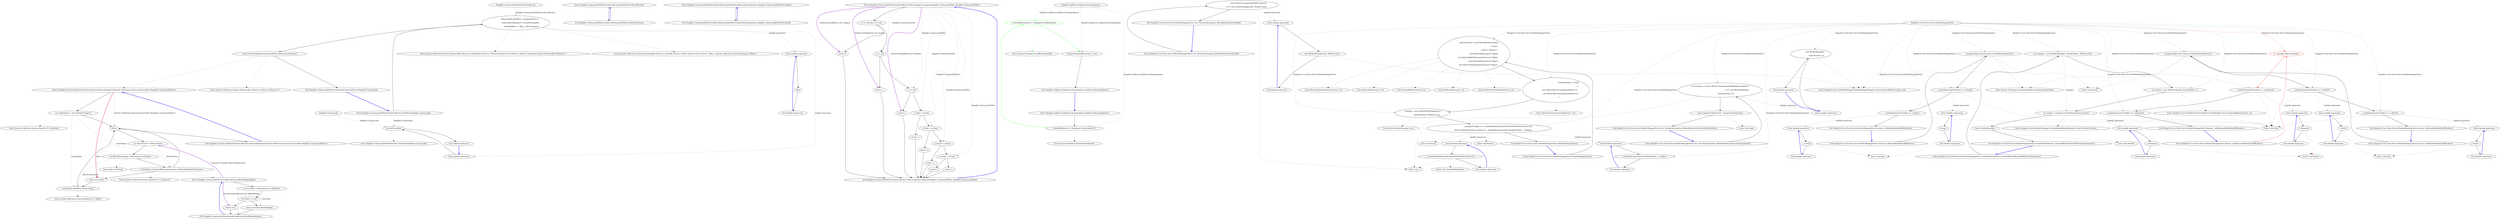 digraph  {
n54 [label="Hangfire.Common.JobFilterProviderCollection", span=""];
n55 [label="Hangfire.Common.Job", span=""];
n0 [cluster="Hangfire.Common.JobFilterProviderCollection.JobFilterProviderCollection()", label="Entry Hangfire.Common.JobFilterProviderCollection.JobFilterProviderCollection()", span="34-34"];
n1 [cluster="Hangfire.Common.JobFilterProviderCollection.JobFilterProviderCollection()", label="Exit Hangfire.Common.JobFilterProviderCollection.JobFilterProviderCollection()", span="34-34"];
n2 [cluster="Hangfire.Common.JobFilterProviderCollection.JobFilterProviderCollection(params Hangfire.Common.IJobFilterProvider[])", label="Entry Hangfire.Common.JobFilterProviderCollection.JobFilterProviderCollection(params Hangfire.Common.IJobFilterProvider[])", span="38-38"];
n3 [cluster="Hangfire.Common.JobFilterProviderCollection.JobFilterProviderCollection(params Hangfire.Common.IJobFilterProvider[])", label="Exit Hangfire.Common.JobFilterProviderCollection.JobFilterProviderCollection(params Hangfire.Common.IJobFilterProvider[])", span="38-38"];
n4 [cluster="Hangfire.Common.JobFilterProviderCollection.GetFilters(Hangfire.Common.Job)", label="Entry Hangfire.Common.JobFilterProviderCollection.GetFilters(Hangfire.Common.Job)", span="48-48"];
n5 [cluster="Hangfire.Common.JobFilterProviderCollection.GetFilters(Hangfire.Common.Job)", label="IEnumerable<JobFilter> combinedFilters =\r\n                Items.SelectMany(fp => fp.GetFilters(job))\r\n                    .OrderBy(filter => filter, _filterComparer)", span="50-52"];
n13 [cluster="lambda expression", label="fp.GetFilters(job)", span="51-51"];
n6 [cluster="Hangfire.Common.JobFilterProviderCollection.GetFilters(Hangfire.Common.Job)", label="return RemoveDuplicates(combinedFilters.Reverse()).Reverse();", span="55-55"];
n8 [cluster="System.Collections.Generic.IEnumerable<TSource>.SelectMany<TSource, TResult>(System.Func<TSource, System.Collections.Generic.IEnumerable<TResult>>)", label="Entry System.Collections.Generic.IEnumerable<TSource>.SelectMany<TSource, TResult>(System.Func<TSource, System.Collections.Generic.IEnumerable<TResult>>)", span="0-0"];
n9 [cluster="System.Collections.Generic.IEnumerable<TSource>.OrderBy<TSource, TKey>(System.Func<TSource, TKey>, System.Collections.Generic.IComparer<TKey>)", label="Entry System.Collections.Generic.IEnumerable<TSource>.OrderBy<TSource, TKey>(System.Func<TSource, TKey>, System.Collections.Generic.IComparer<TKey>)", span="0-0"];
n12 [cluster="lambda expression", label="Entry lambda expression", span="51-51"];
n16 [cluster="lambda expression", label="Entry lambda expression", span="52-52"];
n7 [cluster="Hangfire.Common.JobFilterProviderCollection.GetFilters(Hangfire.Common.Job)", label="Exit Hangfire.Common.JobFilterProviderCollection.GetFilters(Hangfire.Common.Job)", span="48-48"];
n10 [cluster="System.Collections.Generic.IEnumerable<TSource>.Reverse<TSource>()", label="Entry System.Collections.Generic.IEnumerable<TSource>.Reverse<TSource>()", span="0-0"];
n11 [cluster="Hangfire.Common.JobFilterProviderCollection.RemoveDuplicates(System.Collections.Generic.IEnumerable<Hangfire.Common.JobFilter>)", label="Entry Hangfire.Common.JobFilterProviderCollection.RemoveDuplicates(System.Collections.Generic.IEnumerable<Hangfire.Common.JobFilter>)", span="58-58"];
n14 [cluster="lambda expression", label="Exit lambda expression", span="51-51"];
n15 [cluster="Hangfire.Common.IJobFilterProvider.GetFilters(Hangfire.Common.Job)", label="Entry Hangfire.Common.IJobFilterProvider.GetFilters(Hangfire.Common.Job)", span="32-32"];
n17 [cluster="lambda expression", label=filter, span="52-52"];
n18 [cluster="lambda expression", label="Exit lambda expression", span="52-52"];
n19 [cluster="Hangfire.Common.JobFilterProviderCollection.RemoveDuplicates(System.Collections.Generic.IEnumerable<Hangfire.Common.JobFilter>)", label="var visitedTypes = new HashSet<Type>()", span="61-61"];
n24 [cluster="Hangfire.Common.JobFilterProviderCollection.RemoveDuplicates(System.Collections.Generic.IEnumerable<Hangfire.Common.JobFilter>)", label="yield return filter;", span="70-70"];
n20 [cluster="Hangfire.Common.JobFilterProviderCollection.RemoveDuplicates(System.Collections.Generic.IEnumerable<Hangfire.Common.JobFilter>)", label=filters, span="63-63"];
n27 [cluster="System.Collections.Generic.HashSet<T>.HashSet()", label="Entry System.Collections.Generic.HashSet<T>.HashSet()", span="0-0"];
n23 [cluster="Hangfire.Common.JobFilterProviderCollection.RemoveDuplicates(System.Collections.Generic.IEnumerable<Hangfire.Common.JobFilter>)", label="!visitedTypes.Contains(filterInstanceType) || AllowMultiple(filterInstance)", span="68-68"];
n25 [cluster="Hangfire.Common.JobFilterProviderCollection.RemoveDuplicates(System.Collections.Generic.IEnumerable<Hangfire.Common.JobFilter>)", label="visitedTypes.Add(filterInstanceType)", span="71-71"];
n21 [cluster="Hangfire.Common.JobFilterProviderCollection.RemoveDuplicates(System.Collections.Generic.IEnumerable<Hangfire.Common.JobFilter>)", label="var filterInstance = filter.Instance", span="65-65"];
n26 [cluster="Hangfire.Common.JobFilterProviderCollection.RemoveDuplicates(System.Collections.Generic.IEnumerable<Hangfire.Common.JobFilter>)", label="Exit Hangfire.Common.JobFilterProviderCollection.RemoveDuplicates(System.Collections.Generic.IEnumerable<Hangfire.Common.JobFilter>)", span="58-58"];
n22 [cluster="Hangfire.Common.JobFilterProviderCollection.RemoveDuplicates(System.Collections.Generic.IEnumerable<Hangfire.Common.JobFilter>)", label="var filterInstanceType = filterInstance.GetType()", span="66-66"];
n28 [cluster="object.GetType()", label="Entry object.GetType()", span="0-0"];
n29 [cluster="System.Collections.Generic.HashSet<T>.Contains(T)", label="Entry System.Collections.Generic.HashSet<T>.Contains(T)", span="0-0"];
n30 [cluster="Hangfire.Common.JobFilterProviderCollection.AllowMultiple(object)", label="Entry Hangfire.Common.JobFilterProviderCollection.AllowMultiple(object)", span="76-76"];
n31 [cluster="System.Collections.Generic.HashSet<T>.Add(T)", label="Entry System.Collections.Generic.HashSet<T>.Add(T)", span="0-0"];
n32 [cluster="Hangfire.Common.JobFilterProviderCollection.AllowMultiple(object)", label="var mvcFilter = filterInstance as IJobFilter", span="78-78"];
n33 [cluster="Hangfire.Common.JobFilterProviderCollection.AllowMultiple(object)", label="mvcFilter == null", span="79-79"];
n35 [cluster="Hangfire.Common.JobFilterProviderCollection.AllowMultiple(object)", label="return mvcFilter.AllowMultiple;", span="84-84"];
n34 [cluster="Hangfire.Common.JobFilterProviderCollection.AllowMultiple(object)", label="return true;", span="81-81"];
n36 [cluster="Hangfire.Common.JobFilterProviderCollection.AllowMultiple(object)", label="Exit Hangfire.Common.JobFilterProviderCollection.AllowMultiple(object)", span="76-76"];
n37 [cluster="Hangfire.Common.JobFilterProviderCollection.FilterComparer.Compare(Hangfire.Common.JobFilter, Hangfire.Common.JobFilter)", label="Entry Hangfire.Common.JobFilterProviderCollection.FilterComparer.Compare(Hangfire.Common.JobFilter, Hangfire.Common.JobFilter)", span="89-89"];
n38 [cluster="Hangfire.Common.JobFilterProviderCollection.FilterComparer.Compare(Hangfire.Common.JobFilter, Hangfire.Common.JobFilter)", label="x == null && y == null", span="92-92"];
n40 [cluster="Hangfire.Common.JobFilterProviderCollection.FilterComparer.Compare(Hangfire.Common.JobFilter, Hangfire.Common.JobFilter)", label="x == null", span="96-96"];
n42 [cluster="Hangfire.Common.JobFilterProviderCollection.FilterComparer.Compare(Hangfire.Common.JobFilter, Hangfire.Common.JobFilter)", label="y == null", span="100-100"];
n44 [cluster="Hangfire.Common.JobFilterProviderCollection.FilterComparer.Compare(Hangfire.Common.JobFilter, Hangfire.Common.JobFilter)", label="x.Order < y.Order", span="107-107"];
n46 [cluster="Hangfire.Common.JobFilterProviderCollection.FilterComparer.Compare(Hangfire.Common.JobFilter, Hangfire.Common.JobFilter)", label="x.Order > y.Order", span="111-111"];
n48 [cluster="Hangfire.Common.JobFilterProviderCollection.FilterComparer.Compare(Hangfire.Common.JobFilter, Hangfire.Common.JobFilter)", label="x.Scope < y.Scope", span="118-118"];
n50 [cluster="Hangfire.Common.JobFilterProviderCollection.FilterComparer.Compare(Hangfire.Common.JobFilter, Hangfire.Common.JobFilter)", label="x.Scope > y.Scope", span="122-122"];
n39 [cluster="Hangfire.Common.JobFilterProviderCollection.FilterComparer.Compare(Hangfire.Common.JobFilter, Hangfire.Common.JobFilter)", label="return 0;", span="94-94"];
n41 [cluster="Hangfire.Common.JobFilterProviderCollection.FilterComparer.Compare(Hangfire.Common.JobFilter, Hangfire.Common.JobFilter)", label="return -1;", span="98-98"];
n43 [cluster="Hangfire.Common.JobFilterProviderCollection.FilterComparer.Compare(Hangfire.Common.JobFilter, Hangfire.Common.JobFilter)", label="return 1;", span="102-102"];
n45 [cluster="Hangfire.Common.JobFilterProviderCollection.FilterComparer.Compare(Hangfire.Common.JobFilter, Hangfire.Common.JobFilter)", label="return -1;", span="109-109"];
n47 [cluster="Hangfire.Common.JobFilterProviderCollection.FilterComparer.Compare(Hangfire.Common.JobFilter, Hangfire.Common.JobFilter)", label="return 1;", span="113-113"];
n49 [cluster="Hangfire.Common.JobFilterProviderCollection.FilterComparer.Compare(Hangfire.Common.JobFilter, Hangfire.Common.JobFilter)", label="return -1;", span="120-120"];
n51 [cluster="Hangfire.Common.JobFilterProviderCollection.FilterComparer.Compare(Hangfire.Common.JobFilter, Hangfire.Common.JobFilter)", label="return 1;", span="124-124"];
n52 [cluster="Hangfire.Common.JobFilterProviderCollection.FilterComparer.Compare(Hangfire.Common.JobFilter, Hangfire.Common.JobFilter)", label="return 0;", span="127-127"];
n53 [cluster="Hangfire.Common.JobFilterProviderCollection.FilterComparer.Compare(Hangfire.Common.JobFilter, Hangfire.Common.JobFilter)", label="Exit Hangfire.Common.JobFilterProviderCollection.FilterComparer.Compare(Hangfire.Common.JobFilter, Hangfire.Common.JobFilter)", span="89-89"];
d2 [cluster="HangFire.SqlServer.SqlServerStorageOptions.SqlServerStorageOptions()", color=green, community=0, label="0: InvisibilityTimeout = TimeSpan.FromMinutes(5)", span="27-27"];
d7 [label="HangFire.SqlServer.SqlServerStorageOptions", span=""];
d1 [cluster="HangFire.SqlServer.SqlServerStorageOptions.SqlServerStorageOptions()", label="QueuePollInterval = TimeSpan.FromSeconds(15)", span="26-26"];
d3 [cluster="HangFire.SqlServer.SqlServerStorageOptions.SqlServerStorageOptions()", label="PrepareSchemaIfNecessary = true", span="29-29"];
d6 [cluster="System.TimeSpan.FromMinutes(double)", label="Entry System.TimeSpan.FromMinutes(double)", span="0-0"];
d0 [cluster="HangFire.SqlServer.SqlServerStorageOptions.SqlServerStorageOptions()", label="Entry HangFire.SqlServer.SqlServerStorageOptions.SqlServerStorageOptions()", span="24-24"];
d5 [cluster="System.TimeSpan.FromSeconds(double)", label="Entry System.TimeSpan.FromSeconds(double)", span="0-0"];
d4 [cluster="HangFire.SqlServer.SqlServerStorageOptions.SqlServerStorageOptions()", label="Exit HangFire.SqlServer.SqlServerStorageOptions.SqlServerStorageOptions()", span="24-24"];
m0_10 [cluster="Mock<IStateMachineFactory>.cstr", file="WorkerManagerFacts.cs", label="Entry Mock<IStateMachineFactory>.cstr", span=""];
m0_34 [cluster="Unk.Equal", file="WorkerManagerFacts.cs", label="Entry Unk.Equal", span=""];
m0_47 [cluster="HangFire.Core.Tests.Server.WorkerManagerFacts.Execute_CallsStartMethodOnAllWorkers()", file="WorkerManagerFacts.cs", label="Entry HangFire.Core.Tests.Server.WorkerManagerFacts.Execute_CallsStartMethodOnAllWorkers()", span="70-70"];
m0_48 [cluster="HangFire.Core.Tests.Server.WorkerManagerFacts.Execute_CallsStartMethodOnAllWorkers()", file="WorkerManagerFacts.cs", label="_manager.Object.Execute(new CancellationToken(true))", span="72-72"];
m0_49 [cluster="HangFire.Core.Tests.Server.WorkerManagerFacts.Execute_CallsStartMethodOnAllWorkers()", file="WorkerManagerFacts.cs", label="_workerRunners[0].Verify(x => x.Start())", span="74-74"];
m0_50 [cluster="HangFire.Core.Tests.Server.WorkerManagerFacts.Execute_CallsStartMethodOnAllWorkers()", file="WorkerManagerFacts.cs", label="_workerRunners[1].Verify(x => x.Start())", span="75-75"];
m0_51 [cluster="HangFire.Core.Tests.Server.WorkerManagerFacts.Execute_CallsStartMethodOnAllWorkers()", file="WorkerManagerFacts.cs", label="Exit HangFire.Core.Tests.Server.WorkerManagerFacts.Execute_CallsStartMethodOnAllWorkers()", span="70-70"];
m0_70 [cluster="Unk.Stop", file="WorkerManagerFacts.cs", label="Entry Unk.Stop", span=""];
m0_74 [cluster="HangFire.Core.Tests.Server.WorkerManagerFacts.Dispose_CallsDisposeMethodOnAllWorkers()", file="WorkerManagerFacts.cs", label="Entry HangFire.Core.Tests.Server.WorkerManagerFacts.Dispose_CallsDisposeMethodOnAllWorkers()", span="88-88"];
m0_75 [cluster="HangFire.Core.Tests.Server.WorkerManagerFacts.Dispose_CallsDisposeMethodOnAllWorkers()", color=red, community=0, file="WorkerManagerFacts.cs", label="0: _manager.Object.Dispose()", span="90-90"];
m0_76 [cluster="HangFire.Core.Tests.Server.WorkerManagerFacts.Dispose_CallsDisposeMethodOnAllWorkers()", file="WorkerManagerFacts.cs", label="_workerRunners[0].Verify(x => x.Dispose())", span="92-92"];
m0_77 [cluster="HangFire.Core.Tests.Server.WorkerManagerFacts.Dispose_CallsDisposeMethodOnAllWorkers()", file="WorkerManagerFacts.cs", label="_workerRunners[1].Verify(x => x.Dispose())", span="93-93"];
m0_78 [cluster="HangFire.Core.Tests.Server.WorkerManagerFacts.Dispose_CallsDisposeMethodOnAllWorkers()", file="WorkerManagerFacts.cs", label="Exit HangFire.Core.Tests.Server.WorkerManagerFacts.Dispose_CallsDisposeMethodOnAllWorkers()", span="88-88"];
m0_11 [cluster="Mock<IServerComponentRunner>.cstr", file="WorkerManagerFacts.cs", label="Entry Mock<IServerComponentRunner>.cstr", span=""];
m0_12 [cluster="Mock<WorkerManager>.cstr", file="WorkerManagerFacts.cs", label="Entry Mock<WorkerManager>.cstr", span=""];
m0_0 [cluster="HangFire.Core.Tests.Server.WorkerManagerFacts.WorkerManagerFacts()", file="WorkerManagerFacts.cs", label="Entry HangFire.Core.Tests.Server.WorkerManagerFacts.WorkerManagerFacts()", span="18-18"];
m0_1 [cluster="HangFire.Core.Tests.Server.WorkerManagerFacts.WorkerManagerFacts()", file="WorkerManagerFacts.cs", label="_sharedContext = new SharedWorkerContext(\r\n                ''server'',\r\n                new[] { ''default'' },\r\n                new Mock<JobStorage>().Object,\r\n                new Mock<IJobPerformanceProcess>().Object,\r\n                new Mock<JobActivator>().Object,\r\n                new Mock<IStateMachineFactory>().Object)", span="20-26"];
m0_2 [cluster="HangFire.Core.Tests.Server.WorkerManagerFacts.WorkerManagerFacts()", file="WorkerManagerFacts.cs", label="_workerRunners = new[]\r\n            {\r\n                new Mock<IServerComponentRunner>(), \r\n                new Mock<IServerComponentRunner>()\r\n            }", span="28-32"];
m0_3 [cluster="HangFire.Core.Tests.Server.WorkerManagerFacts.WorkerManagerFacts()", file="WorkerManagerFacts.cs", label="_manager = new Mock<WorkerManager>(\r\n                _sharedContext, WorkerCount)", span="34-35"];
m0_4 [cluster="HangFire.Core.Tests.Server.WorkerManagerFacts.WorkerManagerFacts()", file="WorkerManagerFacts.cs", label="_manager.Setup(x => x.CreateWorkerRunner(It.IsNotNull<WorkerContext>()))\r\n                .Returns((WorkerContext context) => _workerRunners[context.WorkerNumber - 1].Object)", span="37-38"];
m0_5 [cluster="HangFire.Core.Tests.Server.WorkerManagerFacts.WorkerManagerFacts()", file="WorkerManagerFacts.cs", label="Exit HangFire.Core.Tests.Server.WorkerManagerFacts.WorkerManagerFacts()", span="18-18"];
m0_18 [cluster="Unk.>", file="WorkerManagerFacts.cs", label="Entry Unk.>", span=""];
m0_23 [cluster="HangFire.Core.Tests.Server.WorkerManagerFacts.Ctor_ThrowsAnException_WhenSharedContextIsNull()", file="WorkerManagerFacts.cs", label="Entry HangFire.Core.Tests.Server.WorkerManagerFacts.Ctor_ThrowsAnException_WhenSharedContextIsNull()", span="42-42"];
m0_24 [cluster="HangFire.Core.Tests.Server.WorkerManagerFacts.Ctor_ThrowsAnException_WhenSharedContextIsNull()", file="WorkerManagerFacts.cs", label="Assert.Throws<ArgumentNullException>(\r\n                () => new WorkerManager(null, WorkerCount))", span="44-45"];
m0_25 [cluster="HangFire.Core.Tests.Server.WorkerManagerFacts.Ctor_ThrowsAnException_WhenSharedContextIsNull()", file="WorkerManagerFacts.cs", label="Exit HangFire.Core.Tests.Server.WorkerManagerFacts.Ctor_ThrowsAnException_WhenSharedContextIsNull()", span="42-42"];
m0_30 [cluster="HangFire.Core.Tests.Server.WorkerManagerFacts.Ctor_ThrowsAnException_WhenWorkerCountLessOrEqualToZero()", file="WorkerManagerFacts.cs", label="Entry HangFire.Core.Tests.Server.WorkerManagerFacts.Ctor_ThrowsAnException_WhenWorkerCountLessOrEqualToZero()", span="49-49"];
m0_31 [cluster="HangFire.Core.Tests.Server.WorkerManagerFacts.Ctor_ThrowsAnException_WhenWorkerCountLessOrEqualToZero()", file="WorkerManagerFacts.cs", label="var exception = Assert.Throws<ArgumentOutOfRangeException>(\r\n                () => new WorkerManager(\r\n                    _sharedContext, 0))", span="51-53"];
m0_32 [cluster="HangFire.Core.Tests.Server.WorkerManagerFacts.Ctor_ThrowsAnException_WhenWorkerCountLessOrEqualToZero()", file="WorkerManagerFacts.cs", label="Assert.Equal(''workerCount'', exception.ParamName)", span="55-55"];
m0_33 [cluster="HangFire.Core.Tests.Server.WorkerManagerFacts.Ctor_ThrowsAnException_WhenWorkerCountLessOrEqualToZero()", file="WorkerManagerFacts.cs", label="Exit HangFire.Core.Tests.Server.WorkerManagerFacts.Ctor_ThrowsAnException_WhenWorkerCountLessOrEqualToZero()", span="49-49"];
m0_46 [cluster="Unk.NotNull", file="WorkerManagerFacts.cs", label="Entry Unk.NotNull", span=""];
m0_44 [cluster="HangFire.Server.WorkerContext.WorkerContext(HangFire.Server.SharedWorkerContext, int)", file="WorkerManagerFacts.cs", label="Entry HangFire.Server.WorkerContext.WorkerContext(HangFire.Server.SharedWorkerContext, int)", span="27-27"];
m0_13 [cluster="Unk.Setup", file="WorkerManagerFacts.cs", label="Entry Unk.Setup", span=""];
m0_79 [cluster="Unk.Dispose", file="WorkerManagerFacts.cs", label="Entry Unk.Dispose", span=""];
m0_45 [cluster="HangFire.Server.WorkerManager.CreateWorkerRunner(HangFire.Server.WorkerContext)", file="WorkerManagerFacts.cs", label="Entry HangFire.Server.WorkerManager.CreateWorkerRunner(HangFire.Server.WorkerContext)", span="62-62"];
m0_8 [cluster="Mock<IJobPerformanceProcess>.cstr", file="WorkerManagerFacts.cs", label="Entry Mock<IJobPerformanceProcess>.cstr", span=""];
m0_83 [cluster="lambda expression", file="WorkerManagerFacts.cs", label="Entry lambda expression", span="93-93"];
m0_15 [cluster="lambda expression", file="WorkerManagerFacts.cs", label="Entry lambda expression", span="37-37"];
m0_20 [cluster="lambda expression", file="WorkerManagerFacts.cs", label="Entry lambda expression", span="38-38"];
m0_16 [cluster="lambda expression", file="WorkerManagerFacts.cs", label="x.CreateWorkerRunner(It.IsNotNull<WorkerContext>())", span="37-37"];
m0_17 [cluster="lambda expression", file="WorkerManagerFacts.cs", label="Exit lambda expression", span="37-37"];
m0_21 [cluster="lambda expression", file="WorkerManagerFacts.cs", label="_workerRunners[context.WorkerNumber - 1].Object", span="38-38"];
m0_22 [cluster="lambda expression", file="WorkerManagerFacts.cs", label="Exit lambda expression", span="38-38"];
m0_26 [cluster="lambda expression", file="WorkerManagerFacts.cs", label="Entry lambda expression", span="45-45"];
m0_27 [cluster="lambda expression", file="WorkerManagerFacts.cs", label="new WorkerManager(null, WorkerCount)", span="45-45"];
m0_28 [cluster="lambda expression", file="WorkerManagerFacts.cs", label="Exit lambda expression", span="45-45"];
m0_35 [cluster="lambda expression", file="WorkerManagerFacts.cs", label="Entry lambda expression", span="52-53"];
m0_36 [cluster="lambda expression", file="WorkerManagerFacts.cs", label="new WorkerManager(\r\n                    _sharedContext, 0)", span="52-53"];
m0_37 [cluster="lambda expression", file="WorkerManagerFacts.cs", label="Exit lambda expression", span="52-53"];
m0_55 [cluster="lambda expression", file="WorkerManagerFacts.cs", label="Entry lambda expression", span="74-74"];
m0_59 [cluster="lambda expression", file="WorkerManagerFacts.cs", label="Entry lambda expression", span="75-75"];
m0_56 [cluster="lambda expression", file="WorkerManagerFacts.cs", label="x.Start()", span="74-74"];
m0_57 [cluster="lambda expression", file="WorkerManagerFacts.cs", label="Exit lambda expression", span="74-74"];
m0_60 [cluster="lambda expression", file="WorkerManagerFacts.cs", label="x.Start()", span="75-75"];
m0_61 [cluster="lambda expression", file="WorkerManagerFacts.cs", label="Exit lambda expression", span="75-75"];
m0_67 [cluster="lambda expression", file="WorkerManagerFacts.cs", label="Entry lambda expression", span="83-83"];
m0_71 [cluster="lambda expression", file="WorkerManagerFacts.cs", label="Entry lambda expression", span="84-84"];
m0_68 [cluster="lambda expression", file="WorkerManagerFacts.cs", label="x.Stop()", span="83-83"];
m0_69 [cluster="lambda expression", file="WorkerManagerFacts.cs", label="Exit lambda expression", span="83-83"];
m0_72 [cluster="lambda expression", file="WorkerManagerFacts.cs", label="x.Stop()", span="84-84"];
m0_73 [cluster="lambda expression", file="WorkerManagerFacts.cs", label="Exit lambda expression", span="84-84"];
m0_80 [cluster="lambda expression", file="WorkerManagerFacts.cs", label="Entry lambda expression", span="92-92"];
m0_81 [cluster="lambda expression", file="WorkerManagerFacts.cs", label="x.Dispose()", span="92-92"];
m0_82 [cluster="lambda expression", file="WorkerManagerFacts.cs", label="Exit lambda expression", span="92-92"];
m0_84 [cluster="lambda expression", file="WorkerManagerFacts.cs", label="x.Dispose()", span="93-93"];
m0_85 [cluster="lambda expression", file="WorkerManagerFacts.cs", label="Exit lambda expression", span="93-93"];
m0_52 [cluster="System.Threading.CancellationToken.CancellationToken(bool)", file="WorkerManagerFacts.cs", label="Entry System.Threading.CancellationToken.CancellationToken(bool)", span="0-0"];
m0_58 [cluster="Unk.Start", file="WorkerManagerFacts.cs", label="Entry Unk.Start", span=""];
m0_9 [cluster="Mock<JobActivator>.cstr", file="WorkerManagerFacts.cs", label="Entry Mock<JobActivator>.cstr", span=""];
m0_19 [cluster="Unk.CreateWorkerRunner", file="WorkerManagerFacts.cs", label="Entry Unk.CreateWorkerRunner", span=""];
m0_62 [cluster="HangFire.Core.Tests.Server.WorkerManagerFacts.Execute_CallsStopMethodOnAllWorkers()", file="WorkerManagerFacts.cs", label="Entry HangFire.Core.Tests.Server.WorkerManagerFacts.Execute_CallsStopMethodOnAllWorkers()", span="79-79"];
m0_63 [cluster="HangFire.Core.Tests.Server.WorkerManagerFacts.Execute_CallsStopMethodOnAllWorkers()", file="WorkerManagerFacts.cs", label="_manager.Object.Execute(new CancellationToken(true))", span="81-81"];
m0_64 [cluster="HangFire.Core.Tests.Server.WorkerManagerFacts.Execute_CallsStopMethodOnAllWorkers()", file="WorkerManagerFacts.cs", label="_workerRunners[0].Verify(x => x.Stop())", span="83-83"];
m0_65 [cluster="HangFire.Core.Tests.Server.WorkerManagerFacts.Execute_CallsStopMethodOnAllWorkers()", file="WorkerManagerFacts.cs", label="_workerRunners[1].Verify(x => x.Stop())", span="84-84"];
m0_66 [cluster="HangFire.Core.Tests.Server.WorkerManagerFacts.Execute_CallsStopMethodOnAllWorkers()", file="WorkerManagerFacts.cs", label="Exit HangFire.Core.Tests.Server.WorkerManagerFacts.Execute_CallsStopMethodOnAllWorkers()", span="79-79"];
m0_53 [cluster="Unk.Execute", file="WorkerManagerFacts.cs", label="Entry Unk.Execute", span=""];
m0_6 [cluster="SharedWorkerContext.cstr", file="WorkerManagerFacts.cs", label="Entry SharedWorkerContext.cstr", span=""];
m0_14 [cluster="Unk.Returns", file="WorkerManagerFacts.cs", label="Entry Unk.Returns", span=""];
m0_29 [cluster="HangFire.Server.WorkerManager.WorkerManager(HangFire.Server.SharedWorkerContext, int)", file="WorkerManagerFacts.cs", label="Entry HangFire.Server.WorkerManager.WorkerManager(HangFire.Server.SharedWorkerContext, int)", span="30-30"];
m0_54 [cluster="Unk.Verify", file="WorkerManagerFacts.cs", label="Entry Unk.Verify", span=""];
m0_7 [cluster="Mock<JobStorage>.cstr", file="WorkerManagerFacts.cs", label="Entry Mock<JobStorage>.cstr", span=""];
m0_38 [cluster="HangFire.Core.Tests.Server.WorkerManagerFacts.CreateWorkerRunner_CreatesAWorkerRunnerWithGivenParameters()", file="WorkerManagerFacts.cs", label="Entry HangFire.Core.Tests.Server.WorkerManagerFacts.CreateWorkerRunner_CreatesAWorkerRunnerWithGivenParameters()", span="59-59"];
m0_39 [cluster="HangFire.Core.Tests.Server.WorkerManagerFacts.CreateWorkerRunner_CreatesAWorkerRunnerWithGivenParameters()", file="WorkerManagerFacts.cs", label="var manager = new WorkerManager(_sharedContext, WorkerCount)", span="61-61"];
m0_40 [cluster="HangFire.Core.Tests.Server.WorkerManagerFacts.CreateWorkerRunner_CreatesAWorkerRunnerWithGivenParameters()", file="WorkerManagerFacts.cs", label="var context = new WorkerContext(_sharedContext, 1)", span="62-62"];
m0_41 [cluster="HangFire.Core.Tests.Server.WorkerManagerFacts.CreateWorkerRunner_CreatesAWorkerRunnerWithGivenParameters()", file="WorkerManagerFacts.cs", label="var worker = manager.CreateWorkerRunner(context)", span="64-64"];
m0_42 [cluster="HangFire.Core.Tests.Server.WorkerManagerFacts.CreateWorkerRunner_CreatesAWorkerRunnerWithGivenParameters()", file="WorkerManagerFacts.cs", label="Assert.NotNull(worker)", span="66-66"];
m0_43 [cluster="HangFire.Core.Tests.Server.WorkerManagerFacts.CreateWorkerRunner_CreatesAWorkerRunnerWithGivenParameters()", file="WorkerManagerFacts.cs", label="Exit HangFire.Core.Tests.Server.WorkerManagerFacts.CreateWorkerRunner_CreatesAWorkerRunnerWithGivenParameters()", span="59-59"];
m0_86 [file="WorkerManagerFacts.cs", label="HangFire.Core.Tests.Server.WorkerManagerFacts", span=""];
n54 -> n5  [color=darkseagreen4, key=1, label="Hangfire.Common.JobFilterProviderCollection", style=dashed];
n55 -> n13  [color=darkseagreen4, key=1, label="Hangfire.Common.Job", style=dashed];
n0 -> n1  [key=0, style=solid];
n1 -> n0  [color=blue, key=0, style=bold];
n2 -> n3  [key=0, style=solid];
n3 -> n2  [color=blue, key=0, style=bold];
n4 -> n5  [key=0, style=solid];
n4 -> n13  [color=darkseagreen4, key=1, label="Hangfire.Common.Job", style=dashed];
n5 -> n6  [key=0, style=solid];
n5 -> n8  [key=2, style=dotted];
n5 -> n9  [key=2, style=dotted];
n5 -> n12  [color=darkseagreen4, key=1, label="lambda expression", style=dashed];
n5 -> n16  [color=darkseagreen4, key=1, label="lambda expression", style=dashed];
n13 -> n14  [key=0, style=solid];
n13 -> n15  [key=2, style=dotted];
n6 -> n7  [key=0, style=solid];
n6 -> n10  [key=2, style=dotted];
n6 -> n11  [key=2, style=dotted];
n12 -> n13  [key=0, style=solid];
n16 -> n17  [key=0, style=solid];
n7 -> n4  [color=blue, key=0, style=bold];
n11 -> n19  [key=0, style=solid];
n11 -> n24  [color=crimson, key=0, style=bold];
n11 -> n20  [color=darkseagreen4, key=1, label="System.Collections.Generic.IEnumerable<Hangfire.Common.JobFilter>", style=dashed];
n14 -> n12  [color=blue, key=0, style=bold];
n17 -> n18  [key=0, style=solid];
n18 -> n16  [color=blue, key=0, style=bold];
n19 -> n20  [key=0, style=solid];
n19 -> n27  [key=2, style=dotted];
n19 -> n23  [color=darkseagreen4, key=1, label=visitedTypes, style=dashed];
n19 -> n25  [color=darkseagreen4, key=1, label=visitedTypes, style=dashed];
n24 -> n25  [key=0, style=solid];
n20 -> n21  [key=0, style=solid];
n20 -> n26  [key=0, style=solid];
n20 -> n24  [color=darkseagreen4, key=1, label=filter, style=dashed];
n23 -> n24  [key=0, style=solid];
n23 -> n20  [key=0, style=solid];
n23 -> n29  [key=2, style=dotted];
n23 -> n30  [key=2, style=dotted];
n25 -> n20  [key=0, style=solid];
n25 -> n31  [key=2, style=dotted];
n21 -> n22  [key=0, style=solid];
n21 -> n23  [color=darkseagreen4, key=1, label=filterInstance, style=dashed];
n26 -> n11  [color=blue, key=0, style=bold];
n22 -> n23  [key=0, style=solid];
n22 -> n28  [key=2, style=dotted];
n22 -> n25  [color=darkseagreen4, key=1, label=filterInstanceType, style=dashed];
n30 -> n32  [key=0, style=solid];
n30 -> n21  [color=darkorchid, key=3, label="Parameter variable object filterInstance", style=bold];
n30 -> n34  [color=darkorchid, key=3, label="method methodReturn bool AllowMultiple", style=bold];
n32 -> n33  [key=0, style=solid];
n32 -> n35  [color=darkseagreen4, key=1, label=mvcFilter, style=dashed];
n33 -> n34  [key=0, style=solid];
n33 -> n35  [key=0, style=solid];
n35 -> n36  [key=0, style=solid];
n34 -> n36  [key=0, style=solid];
n36 -> n30  [color=blue, key=0, style=bold];
n37 -> n38  [key=0, style=solid];
n37 -> n40  [color=darkseagreen4, key=1, label="Hangfire.Common.JobFilter", style=dashed];
n37 -> n42  [color=darkseagreen4, key=1, label="Hangfire.Common.JobFilter", style=dashed];
n37 -> n44  [color=darkseagreen4, key=1, label="Hangfire.Common.JobFilter", style=dashed];
n37 -> n46  [color=darkseagreen4, key=1, label="Hangfire.Common.JobFilter", style=dashed];
n37 -> n48  [color=darkseagreen4, key=1, label="Hangfire.Common.JobFilter", style=dashed];
n37 -> n50  [color=darkseagreen4, key=1, label="Hangfire.Common.JobFilter", style=dashed];
n37 -> n39  [color=darkorchid, key=3, label="method methodReturn int Compare", style=bold];
n37 -> n41  [color=darkorchid, key=3, label="method methodReturn int Compare", style=bold];
n37 -> n43  [color=darkorchid, key=3, label="method methodReturn int Compare", style=bold];
n38 -> n39  [key=0, style=solid];
n38 -> n40  [key=0, style=solid];
n40 -> n41  [key=0, style=solid];
n40 -> n42  [key=0, style=solid];
n42 -> n43  [key=0, style=solid];
n42 -> n44  [key=0, style=solid];
n44 -> n45  [key=0, style=solid];
n44 -> n46  [key=0, style=solid];
n46 -> n47  [key=0, style=solid];
n46 -> n48  [key=0, style=solid];
n48 -> n49  [key=0, style=solid];
n48 -> n50  [key=0, style=solid];
n50 -> n51  [key=0, style=solid];
n50 -> n52  [key=0, style=solid];
n39 -> n53  [key=0, style=solid];
n41 -> n53  [key=0, style=solid];
n43 -> n53  [key=0, style=solid];
n45 -> n53  [key=0, style=solid];
n47 -> n53  [key=0, style=solid];
n49 -> n53  [key=0, style=solid];
n51 -> n53  [key=0, style=solid];
n52 -> n53  [key=0, style=solid];
n53 -> n37  [color=blue, key=0, style=bold];
d2 -> d3  [color=green, key=0, style=solid];
d2 -> d6  [color=green, key=2, style=dotted];
d7 -> d2  [color=green, key=1, label="HangFire.SqlServer.SqlServerStorageOptions", style=dashed];
d7 -> d1  [color=darkseagreen4, key=1, label="HangFire.SqlServer.SqlServerStorageOptions", style=dashed];
d7 -> d3  [color=darkseagreen4, key=1, label="HangFire.SqlServer.SqlServerStorageOptions", style=dashed];
d1 -> d2  [color=green, key=0, style=solid];
d1 -> d5  [key=2, style=dotted];
d3 -> d4  [key=0, style=solid];
d0 -> d1  [key=0, style=solid];
d4 -> d0  [color=blue, key=0, style=bold];
m0_47 -> m0_48  [key=0, style=solid];
m0_48 -> m0_49  [key=0, style=solid];
m0_48 -> m0_52  [key=2, style=dotted];
m0_48 -> m0_53  [key=2, style=dotted];
m0_49 -> m0_50  [key=0, style=solid];
m0_49 -> m0_54  [key=2, style=dotted];
m0_49 -> m0_55  [color=darkseagreen4, key=1, label="lambda expression", style=dashed];
m0_50 -> m0_51  [key=0, style=solid];
m0_50 -> m0_54  [key=2, style=dotted];
m0_50 -> m0_59  [color=darkseagreen4, key=1, label="lambda expression", style=dashed];
m0_51 -> m0_47  [color=blue, key=0, style=bold];
m0_74 -> m0_75  [color=red, key=0, style=solid];
m0_75 -> m0_76  [color=red, key=0, style=solid];
m0_75 -> m0_79  [color=red, key=2, style=dotted];
m0_76 -> m0_77  [key=0, style=solid];
m0_76 -> m0_54  [key=2, style=dotted];
m0_76 -> m0_80  [color=darkseagreen4, key=1, label="lambda expression", style=dashed];
m0_77 -> m0_78  [key=0, style=solid];
m0_77 -> m0_54  [key=2, style=dotted];
m0_77 -> m0_83  [color=darkseagreen4, key=1, label="lambda expression", style=dashed];
m0_78 -> m0_74  [color=blue, key=0, style=bold];
m0_0 -> m0_1  [key=0, style=solid];
m0_1 -> m0_2  [key=0, style=solid];
m0_1 -> m0_6  [key=2, style=dotted];
m0_1 -> m0_7  [key=2, style=dotted];
m0_1 -> m0_8  [key=2, style=dotted];
m0_1 -> m0_9  [key=2, style=dotted];
m0_1 -> m0_10  [key=2, style=dotted];
m0_2 -> m0_3  [key=0, style=solid];
m0_2 -> m0_11  [key=2, style=dotted];
m0_3 -> m0_4  [key=0, style=solid];
m0_3 -> m0_12  [key=2, style=dotted];
m0_4 -> m0_5  [key=0, style=solid];
m0_4 -> m0_13  [key=2, style=dotted];
m0_4 -> m0_14  [key=2, style=dotted];
m0_4 -> m0_15  [color=darkseagreen4, key=1, label="lambda expression", style=dashed];
m0_4 -> m0_20  [color=darkseagreen4, key=1, label="lambda expression", style=dashed];
m0_5 -> m0_0  [color=blue, key=0, style=bold];
m0_23 -> m0_24  [key=0, style=solid];
m0_24 -> m0_25  [key=0, style=solid];
m0_24 -> m0_18  [key=2, style=dotted];
m0_24 -> m0_26  [color=darkseagreen4, key=1, label="lambda expression", style=dashed];
m0_25 -> m0_23  [color=blue, key=0, style=bold];
m0_30 -> m0_31  [key=0, style=solid];
m0_31 -> m0_32  [key=0, style=solid];
m0_31 -> m0_18  [key=2, style=dotted];
m0_31 -> m0_35  [color=darkseagreen4, key=1, label="lambda expression", style=dashed];
m0_32 -> m0_33  [key=0, style=solid];
m0_32 -> m0_34  [key=2, style=dotted];
m0_33 -> m0_30  [color=blue, key=0, style=bold];
m0_83 -> m0_84  [key=0, style=solid];
m0_15 -> m0_16  [key=0, style=solid];
m0_20 -> m0_21  [key=0, style=solid];
m0_16 -> m0_17  [key=0, style=solid];
m0_16 -> m0_18  [key=2, style=dotted];
m0_16 -> m0_19  [key=2, style=dotted];
m0_17 -> m0_15  [color=blue, key=0, style=bold];
m0_21 -> m0_22  [key=0, style=solid];
m0_22 -> m0_20  [color=blue, key=0, style=bold];
m0_26 -> m0_27  [key=0, style=solid];
m0_27 -> m0_28  [key=0, style=solid];
m0_27 -> m0_29  [key=2, style=dotted];
m0_28 -> m0_26  [color=blue, key=0, style=bold];
m0_35 -> m0_36  [key=0, style=solid];
m0_36 -> m0_37  [key=0, style=solid];
m0_36 -> m0_29  [key=2, style=dotted];
m0_37 -> m0_35  [color=blue, key=0, style=bold];
m0_55 -> m0_56  [key=0, style=solid];
m0_59 -> m0_60  [key=0, style=solid];
m0_56 -> m0_57  [key=0, style=solid];
m0_56 -> m0_58  [key=2, style=dotted];
m0_57 -> m0_55  [color=blue, key=0, style=bold];
m0_60 -> m0_61  [key=0, style=solid];
m0_60 -> m0_58  [key=2, style=dotted];
m0_61 -> m0_59  [color=blue, key=0, style=bold];
m0_67 -> m0_68  [key=0, style=solid];
m0_71 -> m0_72  [key=0, style=solid];
m0_68 -> m0_69  [key=0, style=solid];
m0_68 -> m0_70  [key=2, style=dotted];
m0_69 -> m0_67  [color=blue, key=0, style=bold];
m0_72 -> m0_73  [key=0, style=solid];
m0_72 -> m0_70  [key=2, style=dotted];
m0_73 -> m0_71  [color=blue, key=0, style=bold];
m0_80 -> m0_81  [key=0, style=solid];
m0_81 -> m0_82  [key=0, style=solid];
m0_81 -> m0_79  [key=2, style=dotted];
m0_82 -> m0_80  [color=blue, key=0, style=bold];
m0_84 -> m0_85  [key=0, style=solid];
m0_84 -> m0_79  [key=2, style=dotted];
m0_85 -> m0_83  [color=blue, key=0, style=bold];
m0_62 -> m0_63  [key=0, style=solid];
m0_63 -> m0_64  [key=0, style=solid];
m0_63 -> m0_52  [key=2, style=dotted];
m0_63 -> m0_53  [key=2, style=dotted];
m0_64 -> m0_65  [key=0, style=solid];
m0_64 -> m0_54  [key=2, style=dotted];
m0_64 -> m0_67  [color=darkseagreen4, key=1, label="lambda expression", style=dashed];
m0_65 -> m0_66  [key=0, style=solid];
m0_65 -> m0_54  [key=2, style=dotted];
m0_65 -> m0_71  [color=darkseagreen4, key=1, label="lambda expression", style=dashed];
m0_66 -> m0_62  [color=blue, key=0, style=bold];
m0_38 -> m0_39  [key=0, style=solid];
m0_39 -> m0_40  [key=0, style=solid];
m0_39 -> m0_29  [key=2, style=dotted];
m0_39 -> m0_41  [color=darkseagreen4, key=1, label=manager, style=dashed];
m0_40 -> m0_41  [key=0, style=solid];
m0_40 -> m0_44  [key=2, style=dotted];
m0_41 -> m0_42  [key=0, style=solid];
m0_41 -> m0_45  [key=2, style=dotted];
m0_42 -> m0_43  [key=0, style=solid];
m0_42 -> m0_46  [key=2, style=dotted];
m0_43 -> m0_38  [color=blue, key=0, style=bold];
m0_86 -> m0_1  [color=darkseagreen4, key=1, label="HangFire.Core.Tests.Server.WorkerManagerFacts", style=dashed];
m0_86 -> m0_2  [color=darkseagreen4, key=1, label="HangFire.Core.Tests.Server.WorkerManagerFacts", style=dashed];
m0_86 -> m0_3  [color=darkseagreen4, key=1, label="HangFire.Core.Tests.Server.WorkerManagerFacts", style=dashed];
m0_86 -> m0_4  [color=darkseagreen4, key=1, label="HangFire.Core.Tests.Server.WorkerManagerFacts", style=dashed];
m0_86 -> m0_21  [color=darkseagreen4, key=1, label="HangFire.Core.Tests.Server.WorkerManagerFacts", style=dashed];
m0_86 -> m0_31  [color=darkseagreen4, key=1, label="HangFire.Core.Tests.Server.WorkerManagerFacts", style=dashed];
m0_86 -> m0_36  [color=darkseagreen4, key=1, label="HangFire.Core.Tests.Server.WorkerManagerFacts", style=dashed];
m0_86 -> m0_39  [color=darkseagreen4, key=1, label="HangFire.Core.Tests.Server.WorkerManagerFacts", style=dashed];
m0_86 -> m0_40  [color=darkseagreen4, key=1, label="HangFire.Core.Tests.Server.WorkerManagerFacts", style=dashed];
m0_86 -> m0_48  [color=darkseagreen4, key=1, label="HangFire.Core.Tests.Server.WorkerManagerFacts", style=dashed];
m0_86 -> m0_49  [color=darkseagreen4, key=1, label="HangFire.Core.Tests.Server.WorkerManagerFacts", style=dashed];
m0_86 -> m0_50  [color=darkseagreen4, key=1, label="HangFire.Core.Tests.Server.WorkerManagerFacts", style=dashed];
m0_86 -> m0_63  [color=darkseagreen4, key=1, label="HangFire.Core.Tests.Server.WorkerManagerFacts", style=dashed];
m0_86 -> m0_64  [color=darkseagreen4, key=1, label="HangFire.Core.Tests.Server.WorkerManagerFacts", style=dashed];
m0_86 -> m0_65  [color=darkseagreen4, key=1, label="HangFire.Core.Tests.Server.WorkerManagerFacts", style=dashed];
m0_86 -> m0_75  [color=red, key=1, label="HangFire.Core.Tests.Server.WorkerManagerFacts", style=dashed];
m0_86 -> m0_76  [color=darkseagreen4, key=1, label="HangFire.Core.Tests.Server.WorkerManagerFacts", style=dashed];
m0_86 -> m0_77  [color=darkseagreen4, key=1, label="HangFire.Core.Tests.Server.WorkerManagerFacts", style=dashed];
}
